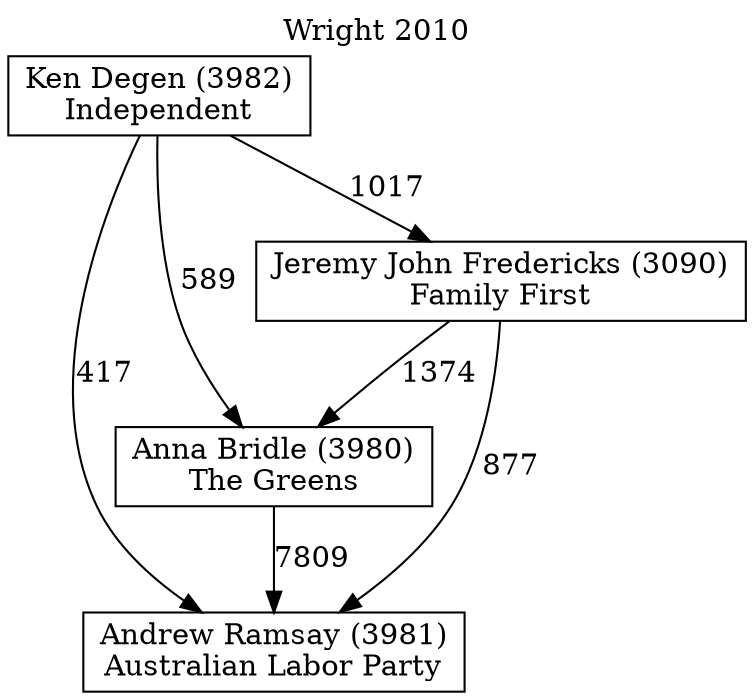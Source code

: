 // House preference flow
digraph "Andrew Ramsay (3981)_Wright_2010" {
	graph [label="Wright 2010" labelloc=t mclimit=10]
	node [shape=box]
	"Andrew Ramsay (3981)" [label="Andrew Ramsay (3981)
Australian Labor Party"]
	"Anna Bridle (3980)" [label="Anna Bridle (3980)
The Greens"]
	"Jeremy John Fredericks (3090)" [label="Jeremy John Fredericks (3090)
Family First"]
	"Ken Degen (3982)" [label="Ken Degen (3982)
Independent"]
	"Anna Bridle (3980)" -> "Andrew Ramsay (3981)" [label=7809]
	"Jeremy John Fredericks (3090)" -> "Anna Bridle (3980)" [label=1374]
	"Ken Degen (3982)" -> "Jeremy John Fredericks (3090)" [label=1017]
	"Jeremy John Fredericks (3090)" -> "Andrew Ramsay (3981)" [label=877]
	"Ken Degen (3982)" -> "Andrew Ramsay (3981)" [label=417]
	"Ken Degen (3982)" -> "Anna Bridle (3980)" [label=589]
}
